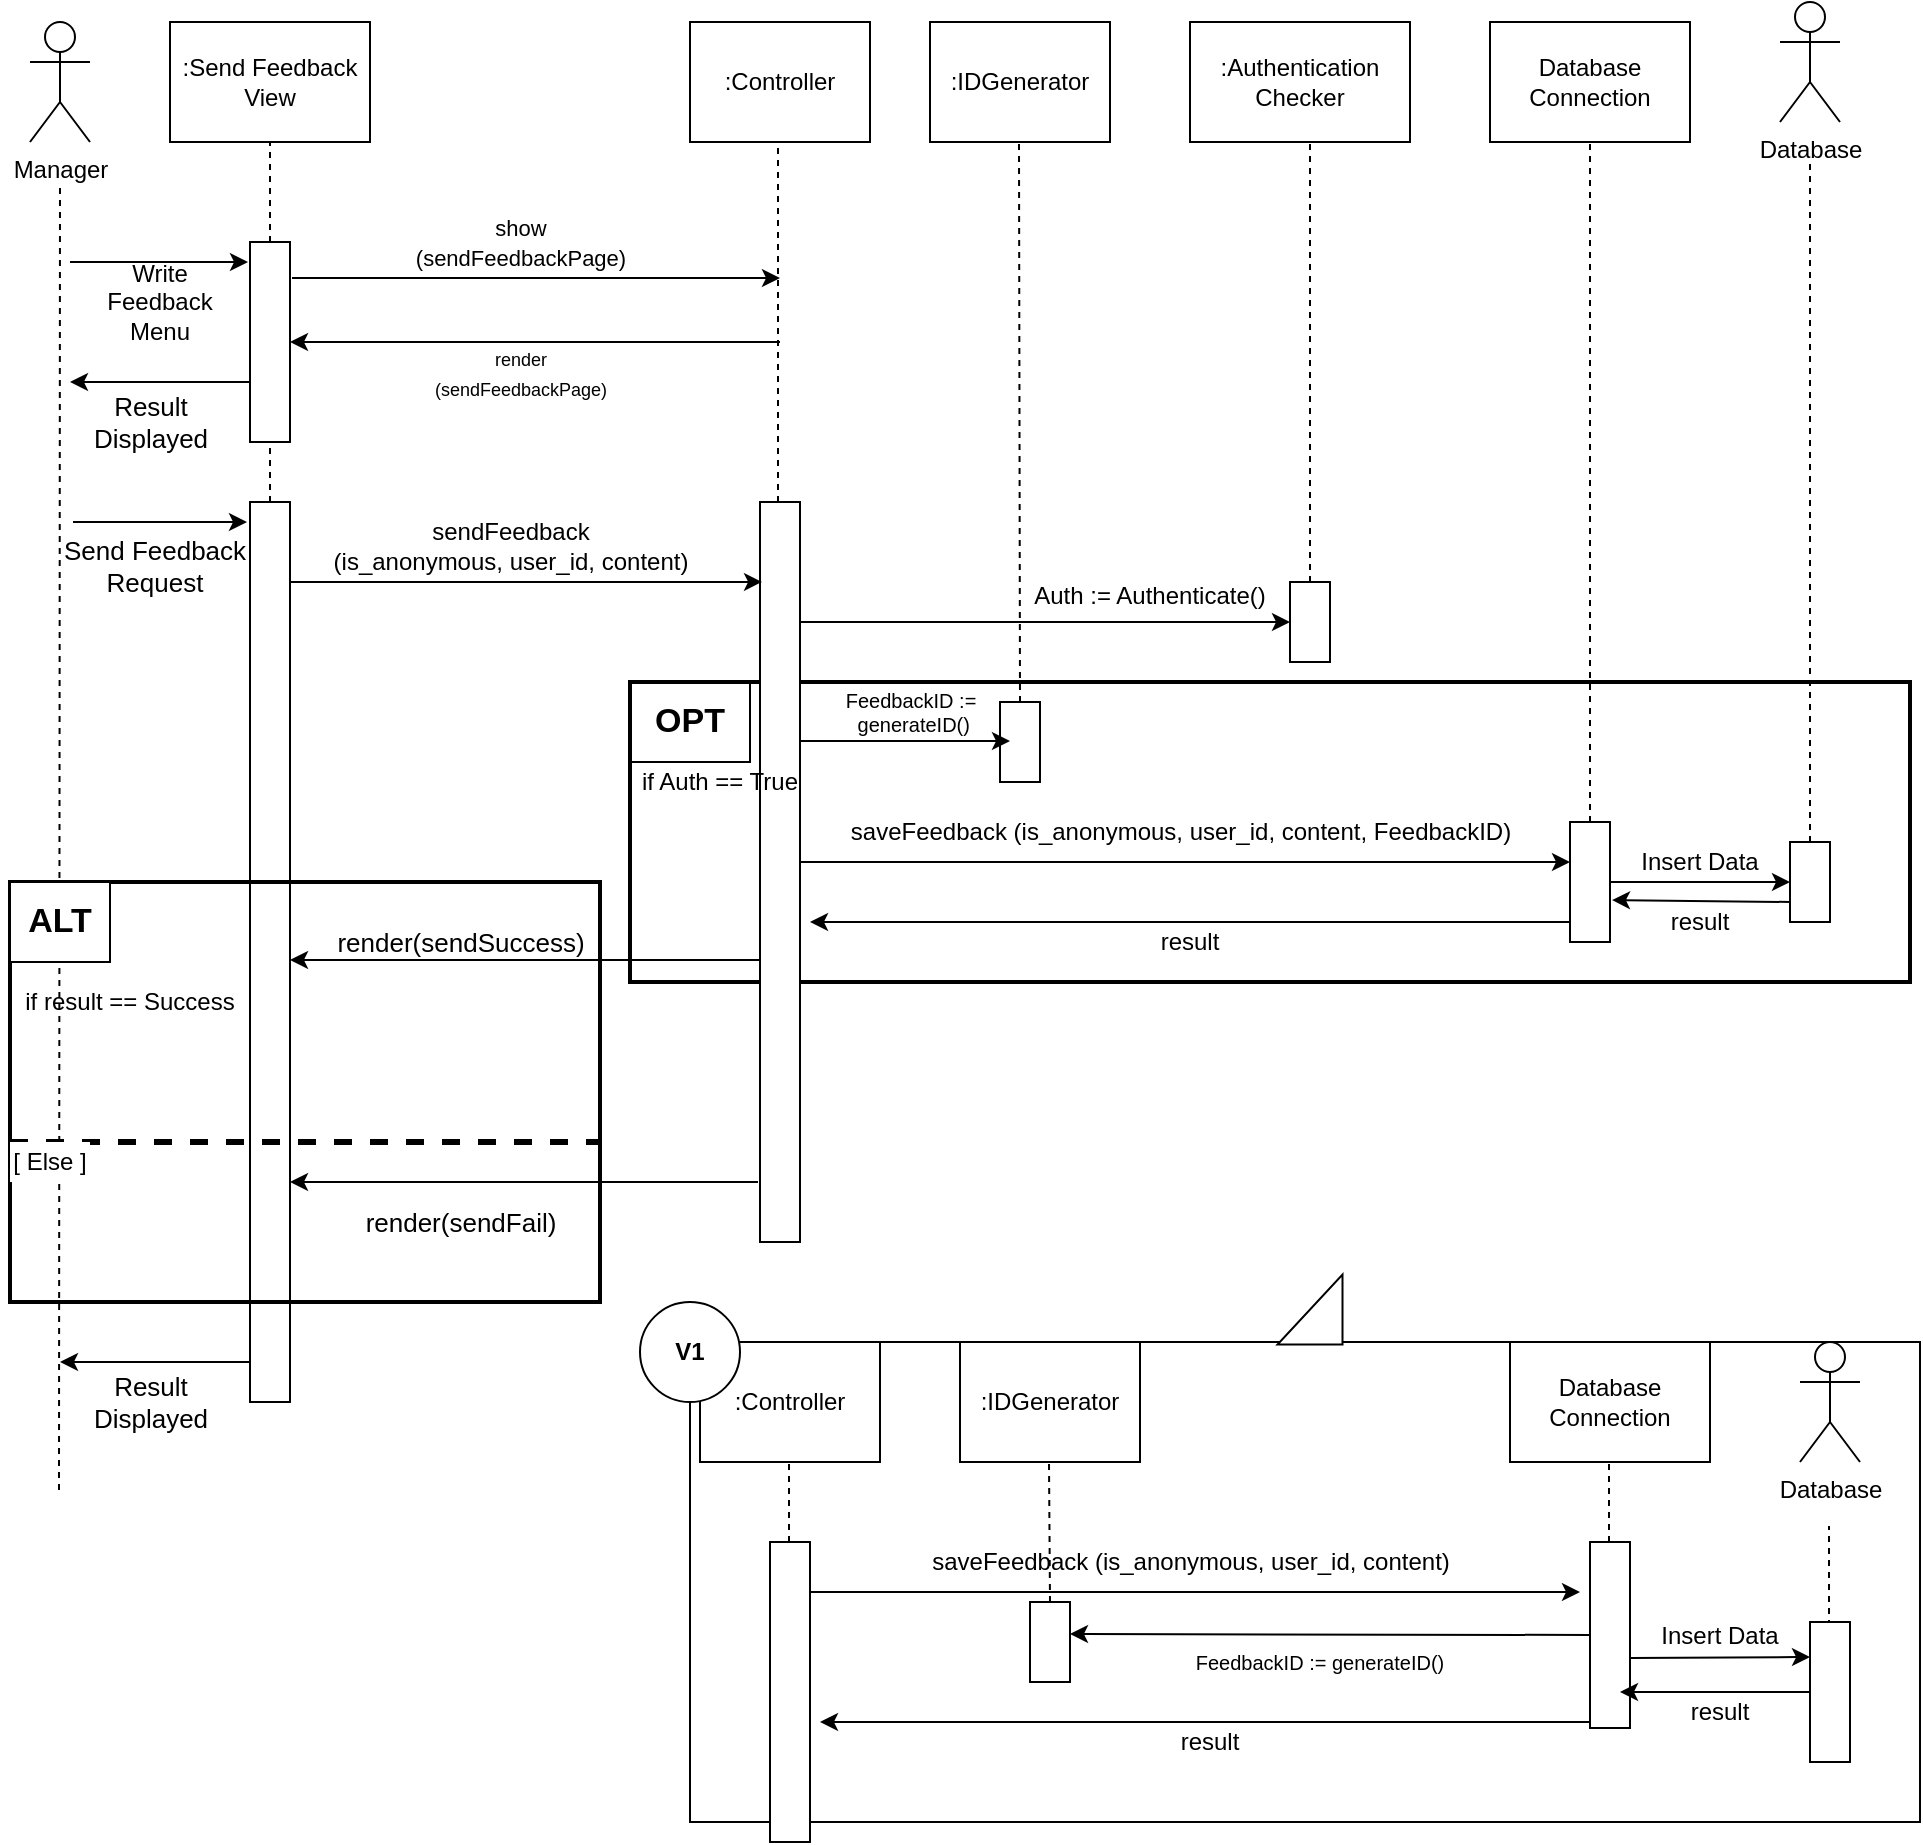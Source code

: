 <mxfile version="14.6.12" type="github">
  <diagram id="zxEk762uWx7oWHBzk6WQ" name="Page-1">
    <mxGraphModel dx="1426" dy="800" grid="1" gridSize="10" guides="1" tooltips="1" connect="1" arrows="1" fold="1" page="1" pageScale="1" pageWidth="1169" pageHeight="1654" math="0" shadow="0">
      <root>
        <mxCell id="0" />
        <mxCell id="1" parent="0" />
        <mxCell id="VmW0fn3-Mdyx6dZJiZs_-131" value="" style="rounded=0;whiteSpace=wrap;html=1;fillColor=none;" vertex="1" parent="1">
          <mxGeometry x="385" y="710" width="615" height="240" as="geometry" />
        </mxCell>
        <mxCell id="VmW0fn3-Mdyx6dZJiZs_-134" value=":Controller" style="rounded=0;whiteSpace=wrap;html=1;" vertex="1" parent="1">
          <mxGeometry x="390" y="710" width="90" height="60" as="geometry" />
        </mxCell>
        <mxCell id="VmW0fn3-Mdyx6dZJiZs_-133" value="" style="verticalLabelPosition=bottom;verticalAlign=top;html=1;shape=mxgraph.basic.orthogonal_triangle;fillColor=#ffffff;rotation=-90;" vertex="1" parent="1">
          <mxGeometry x="677.5" y="677.5" width="35" height="32.5" as="geometry" />
        </mxCell>
        <mxCell id="VmW0fn3-Mdyx6dZJiZs_-69" value="" style="rounded=0;whiteSpace=wrap;html=1;fontSize=10;fillColor=none;strokeWidth=2;" vertex="1" parent="1">
          <mxGeometry x="355" y="380" width="640" height="150" as="geometry" />
        </mxCell>
        <mxCell id="VmW0fn3-Mdyx6dZJiZs_-70" value="Manager" style="shape=umlActor;verticalLabelPosition=bottom;verticalAlign=top;html=1;outlineConnect=0;" vertex="1" parent="1">
          <mxGeometry x="55" y="50" width="30" height="60" as="geometry" />
        </mxCell>
        <mxCell id="VmW0fn3-Mdyx6dZJiZs_-71" value="" style="endArrow=none;dashed=1;html=1;" edge="1" parent="1">
          <mxGeometry width="50" height="50" relative="1" as="geometry">
            <mxPoint x="69.5" y="784" as="sourcePoint" />
            <mxPoint x="70" y="130" as="targetPoint" />
          </mxGeometry>
        </mxCell>
        <mxCell id="VmW0fn3-Mdyx6dZJiZs_-72" value=":Send Feedback&lt;br&gt;View" style="rounded=0;whiteSpace=wrap;html=1;" vertex="1" parent="1">
          <mxGeometry x="125" y="50" width="100" height="60" as="geometry" />
        </mxCell>
        <mxCell id="VmW0fn3-Mdyx6dZJiZs_-73" value="" style="rounded=0;whiteSpace=wrap;html=1;" vertex="1" parent="1">
          <mxGeometry x="165" y="160" width="20" height="100" as="geometry" />
        </mxCell>
        <mxCell id="VmW0fn3-Mdyx6dZJiZs_-74" value="" style="endArrow=classic;html=1;" edge="1" parent="1">
          <mxGeometry width="50" height="50" relative="1" as="geometry">
            <mxPoint x="186" y="178" as="sourcePoint" />
            <mxPoint x="430" y="178" as="targetPoint" />
          </mxGeometry>
        </mxCell>
        <mxCell id="VmW0fn3-Mdyx6dZJiZs_-75" value="&lt;font style=&quot;font-size: 11px&quot;&gt;show&lt;br&gt;(sendFeedbackPage)&lt;/font&gt;" style="text;html=1;align=center;verticalAlign=middle;resizable=0;points=[];autosize=1;strokeColor=none;" vertex="1" parent="1">
          <mxGeometry x="240" y="140" width="120" height="40" as="geometry" />
        </mxCell>
        <mxCell id="VmW0fn3-Mdyx6dZJiZs_-76" value="" style="endArrow=classic;html=1;" edge="1" parent="1">
          <mxGeometry width="50" height="50" relative="1" as="geometry">
            <mxPoint x="430" y="210" as="sourcePoint" />
            <mxPoint x="185" y="210" as="targetPoint" />
          </mxGeometry>
        </mxCell>
        <mxCell id="VmW0fn3-Mdyx6dZJiZs_-77" value="&lt;font style=&quot;font-size: 9px&quot;&gt;render&lt;br&gt;(sendFeedbackPage)&lt;/font&gt;" style="text;html=1;align=center;verticalAlign=middle;resizable=0;points=[];autosize=1;strokeColor=none;" vertex="1" parent="1">
          <mxGeometry x="245" y="210" width="110" height="30" as="geometry" />
        </mxCell>
        <mxCell id="VmW0fn3-Mdyx6dZJiZs_-78" value="" style="endArrow=none;dashed=1;html=1;exitX=0.5;exitY=0;exitDx=0;exitDy=0;" edge="1" parent="1" source="VmW0fn3-Mdyx6dZJiZs_-73">
          <mxGeometry width="50" height="50" relative="1" as="geometry">
            <mxPoint x="125" y="160" as="sourcePoint" />
            <mxPoint x="175" y="110" as="targetPoint" />
          </mxGeometry>
        </mxCell>
        <mxCell id="VmW0fn3-Mdyx6dZJiZs_-79" value="" style="endArrow=classic;html=1;" edge="1" parent="1">
          <mxGeometry width="50" height="50" relative="1" as="geometry">
            <mxPoint x="165" y="230" as="sourcePoint" />
            <mxPoint x="75" y="230" as="targetPoint" />
          </mxGeometry>
        </mxCell>
        <mxCell id="VmW0fn3-Mdyx6dZJiZs_-80" value="&lt;font style=&quot;font-size: 13px;&quot;&gt;Result&lt;br style=&quot;font-size: 13px;&quot;&gt;Displayed&lt;br style=&quot;font-size: 13px;&quot;&gt;&lt;/font&gt;" style="text;html=1;align=center;verticalAlign=middle;resizable=0;points=[];autosize=1;strokeColor=none;fontSize=13;" vertex="1" parent="1">
          <mxGeometry x="80" y="230" width="70" height="40" as="geometry" />
        </mxCell>
        <mxCell id="VmW0fn3-Mdyx6dZJiZs_-81" value="" style="rounded=0;whiteSpace=wrap;html=1;" vertex="1" parent="1">
          <mxGeometry x="165" y="290" width="20" height="450" as="geometry" />
        </mxCell>
        <mxCell id="VmW0fn3-Mdyx6dZJiZs_-82" value="" style="endArrow=none;dashed=1;html=1;exitX=0.5;exitY=0;exitDx=0;exitDy=0;" edge="1" parent="1" source="VmW0fn3-Mdyx6dZJiZs_-81">
          <mxGeometry width="50" height="50" relative="1" as="geometry">
            <mxPoint x="125" y="310" as="sourcePoint" />
            <mxPoint x="175" y="260" as="targetPoint" />
          </mxGeometry>
        </mxCell>
        <mxCell id="VmW0fn3-Mdyx6dZJiZs_-83" value="Write Feedback Menu" style="text;html=1;strokeColor=none;fillColor=none;align=center;verticalAlign=middle;whiteSpace=wrap;rounded=0;" vertex="1" parent="1">
          <mxGeometry x="85" y="180" width="70" height="20" as="geometry" />
        </mxCell>
        <mxCell id="VmW0fn3-Mdyx6dZJiZs_-84" value="" style="endArrow=classic;html=1;entryX=-0.05;entryY=0.1;entryDx=0;entryDy=0;entryPerimeter=0;" edge="1" parent="1" target="VmW0fn3-Mdyx6dZJiZs_-73">
          <mxGeometry width="50" height="50" relative="1" as="geometry">
            <mxPoint x="75" y="170" as="sourcePoint" />
            <mxPoint x="125" y="120" as="targetPoint" />
          </mxGeometry>
        </mxCell>
        <mxCell id="VmW0fn3-Mdyx6dZJiZs_-85" value="" style="endArrow=classic;html=1;" edge="1" parent="1">
          <mxGeometry width="50" height="50" relative="1" as="geometry">
            <mxPoint x="76.5" y="300" as="sourcePoint" />
            <mxPoint x="163.5" y="300" as="targetPoint" />
          </mxGeometry>
        </mxCell>
        <mxCell id="VmW0fn3-Mdyx6dZJiZs_-86" value="&lt;font style=&quot;font-size: 13px&quot;&gt;Send Feedback&lt;br&gt;Request&lt;br style=&quot;font-size: 13px&quot;&gt;&lt;/font&gt;" style="text;html=1;align=center;verticalAlign=middle;resizable=0;points=[];autosize=1;strokeColor=none;fontSize=13;" vertex="1" parent="1">
          <mxGeometry x="61.5" y="302" width="110" height="40" as="geometry" />
        </mxCell>
        <mxCell id="VmW0fn3-Mdyx6dZJiZs_-87" value=":Controller" style="rounded=0;whiteSpace=wrap;html=1;" vertex="1" parent="1">
          <mxGeometry x="385" y="50" width="90" height="60" as="geometry" />
        </mxCell>
        <mxCell id="VmW0fn3-Mdyx6dZJiZs_-88" value="" style="endArrow=none;dashed=1;html=1;" edge="1" parent="1">
          <mxGeometry width="50" height="50" relative="1" as="geometry">
            <mxPoint x="429" y="290" as="sourcePoint" />
            <mxPoint x="429" y="110" as="targetPoint" />
          </mxGeometry>
        </mxCell>
        <mxCell id="VmW0fn3-Mdyx6dZJiZs_-89" value="" style="rounded=0;whiteSpace=wrap;html=1;" vertex="1" parent="1">
          <mxGeometry x="420" y="290" width="20" height="370" as="geometry" />
        </mxCell>
        <mxCell id="VmW0fn3-Mdyx6dZJiZs_-90" value="" style="endArrow=classic;html=1;entryX=0.05;entryY=0.108;entryDx=0;entryDy=0;entryPerimeter=0;" edge="1" parent="1" target="VmW0fn3-Mdyx6dZJiZs_-89">
          <mxGeometry width="50" height="50" relative="1" as="geometry">
            <mxPoint x="185" y="330" as="sourcePoint" />
            <mxPoint x="235" y="280" as="targetPoint" />
          </mxGeometry>
        </mxCell>
        <mxCell id="VmW0fn3-Mdyx6dZJiZs_-91" value="sendFeedback&lt;br&gt;(is_anonymous, user_id, content)" style="text;html=1;align=center;verticalAlign=middle;resizable=0;points=[];autosize=1;strokeColor=none;fillColor=#FFFFFF;" vertex="1" parent="1">
          <mxGeometry x="200" y="297" width="190" height="30" as="geometry" />
        </mxCell>
        <mxCell id="VmW0fn3-Mdyx6dZJiZs_-92" value=":IDGenerator" style="rounded=0;whiteSpace=wrap;html=1;" vertex="1" parent="1">
          <mxGeometry x="505" y="50" width="90" height="60" as="geometry" />
        </mxCell>
        <mxCell id="VmW0fn3-Mdyx6dZJiZs_-93" value="" style="rounded=0;whiteSpace=wrap;html=1;" vertex="1" parent="1">
          <mxGeometry x="540" y="390" width="20" height="40" as="geometry" />
        </mxCell>
        <mxCell id="VmW0fn3-Mdyx6dZJiZs_-94" value="" style="endArrow=none;dashed=1;html=1;exitX=0.5;exitY=0;exitDx=0;exitDy=0;" edge="1" parent="1" source="VmW0fn3-Mdyx6dZJiZs_-93">
          <mxGeometry width="50" height="50" relative="1" as="geometry">
            <mxPoint x="549.5" y="290" as="sourcePoint" />
            <mxPoint x="549.5" y="110" as="targetPoint" />
          </mxGeometry>
        </mxCell>
        <mxCell id="VmW0fn3-Mdyx6dZJiZs_-95" value="" style="endArrow=classic;html=1;" edge="1" parent="1">
          <mxGeometry width="50" height="50" relative="1" as="geometry">
            <mxPoint x="440" y="409.5" as="sourcePoint" />
            <mxPoint x="545" y="409.5" as="targetPoint" />
          </mxGeometry>
        </mxCell>
        <mxCell id="VmW0fn3-Mdyx6dZJiZs_-96" value="FeedbackID :=&lt;br&gt;&amp;nbsp;generateID()" style="text;html=1;align=center;verticalAlign=middle;resizable=0;points=[];autosize=1;strokeColor=none;fontSize=10;" vertex="1" parent="1">
          <mxGeometry x="455" y="380" width="80" height="30" as="geometry" />
        </mxCell>
        <mxCell id="VmW0fn3-Mdyx6dZJiZs_-97" value=":Authentication&lt;br&gt;Checker" style="rounded=0;whiteSpace=wrap;html=1;" vertex="1" parent="1">
          <mxGeometry x="635" y="50" width="110" height="60" as="geometry" />
        </mxCell>
        <mxCell id="VmW0fn3-Mdyx6dZJiZs_-98" value="" style="endArrow=none;dashed=1;html=1;exitX=0.5;exitY=0;exitDx=0;exitDy=0;" edge="1" parent="1" source="VmW0fn3-Mdyx6dZJiZs_-99">
          <mxGeometry width="50" height="50" relative="1" as="geometry">
            <mxPoint x="695.5" y="310" as="sourcePoint" />
            <mxPoint x="695" y="110" as="targetPoint" />
          </mxGeometry>
        </mxCell>
        <mxCell id="VmW0fn3-Mdyx6dZJiZs_-99" value="" style="rounded=0;whiteSpace=wrap;html=1;" vertex="1" parent="1">
          <mxGeometry x="685" y="330" width="20" height="40" as="geometry" />
        </mxCell>
        <mxCell id="VmW0fn3-Mdyx6dZJiZs_-100" value="" style="endArrow=classic;html=1;" edge="1" parent="1">
          <mxGeometry width="50" height="50" relative="1" as="geometry">
            <mxPoint x="440" y="350" as="sourcePoint" />
            <mxPoint x="685" y="350" as="targetPoint" />
          </mxGeometry>
        </mxCell>
        <mxCell id="VmW0fn3-Mdyx6dZJiZs_-101" value="Auth := Authenticate()" style="text;html=1;strokeColor=none;fillColor=none;align=center;verticalAlign=middle;whiteSpace=wrap;rounded=0;" vertex="1" parent="1">
          <mxGeometry x="535" y="327" width="160" height="20" as="geometry" />
        </mxCell>
        <mxCell id="VmW0fn3-Mdyx6dZJiZs_-102" value="&lt;b style=&quot;font-size: 12px&quot;&gt;&lt;font style=&quot;font-size: 17px&quot;&gt;OPT&lt;/font&gt;&lt;/b&gt;" style="rounded=0;whiteSpace=wrap;html=1;fontSize=10;fillColor=none;" vertex="1" parent="1">
          <mxGeometry x="355" y="380" width="60" height="40" as="geometry" />
        </mxCell>
        <mxCell id="VmW0fn3-Mdyx6dZJiZs_-103" value="if Auth == True" style="text;html=1;strokeColor=none;align=center;verticalAlign=middle;whiteSpace=wrap;rounded=0;" vertex="1" parent="1">
          <mxGeometry x="335" y="420" width="130" height="20" as="geometry" />
        </mxCell>
        <mxCell id="VmW0fn3-Mdyx6dZJiZs_-104" value="Database" style="shape=umlActor;verticalLabelPosition=bottom;verticalAlign=top;html=1;outlineConnect=0;" vertex="1" parent="1">
          <mxGeometry x="930" y="40" width="30" height="60" as="geometry" />
        </mxCell>
        <mxCell id="VmW0fn3-Mdyx6dZJiZs_-105" value="Database&lt;br&gt;Connection" style="rounded=0;whiteSpace=wrap;html=1;" vertex="1" parent="1">
          <mxGeometry x="785" y="50" width="100" height="60" as="geometry" />
        </mxCell>
        <mxCell id="VmW0fn3-Mdyx6dZJiZs_-106" value="" style="endArrow=none;dashed=1;html=1;fontSize=10;exitX=0.5;exitY=0;exitDx=0;exitDy=0;" edge="1" parent="1" source="VmW0fn3-Mdyx6dZJiZs_-107">
          <mxGeometry width="50" height="50" relative="1" as="geometry">
            <mxPoint x="835" y="460" as="sourcePoint" />
            <mxPoint x="835" y="110" as="targetPoint" />
          </mxGeometry>
        </mxCell>
        <mxCell id="VmW0fn3-Mdyx6dZJiZs_-107" value="" style="rounded=0;whiteSpace=wrap;html=1;fontSize=10;fillColor=none;" vertex="1" parent="1">
          <mxGeometry x="825" y="450" width="20" height="60" as="geometry" />
        </mxCell>
        <mxCell id="VmW0fn3-Mdyx6dZJiZs_-108" value="" style="endArrow=classic;html=1;fontSize=10;" edge="1" parent="1">
          <mxGeometry width="50" height="50" relative="1" as="geometry">
            <mxPoint x="440" y="470" as="sourcePoint" />
            <mxPoint x="825" y="470" as="targetPoint" />
          </mxGeometry>
        </mxCell>
        <mxCell id="VmW0fn3-Mdyx6dZJiZs_-109" value="saveFeedback (is_anonymous, user_id, content, FeedbackID)" style="text;html=1;align=center;verticalAlign=middle;resizable=0;points=[];autosize=1;strokeColor=none;" vertex="1" parent="1">
          <mxGeometry x="455" y="445" width="350" height="20" as="geometry" />
        </mxCell>
        <mxCell id="VmW0fn3-Mdyx6dZJiZs_-110" value="" style="rounded=0;whiteSpace=wrap;html=1;" vertex="1" parent="1">
          <mxGeometry x="935" y="460" width="20" height="40" as="geometry" />
        </mxCell>
        <mxCell id="VmW0fn3-Mdyx6dZJiZs_-111" value="" style="endArrow=classic;html=1;strokeWidth=1;entryX=0;entryY=0.5;entryDx=0;entryDy=0;exitX=1;exitY=0.5;exitDx=0;exitDy=0;" edge="1" parent="1" source="VmW0fn3-Mdyx6dZJiZs_-107" target="VmW0fn3-Mdyx6dZJiZs_-110">
          <mxGeometry width="50" height="50" relative="1" as="geometry">
            <mxPoint x="845" y="474.5" as="sourcePoint" />
            <mxPoint x="925" y="474.5" as="targetPoint" />
          </mxGeometry>
        </mxCell>
        <mxCell id="VmW0fn3-Mdyx6dZJiZs_-112" value="Insert Data" style="text;html=1;strokeColor=none;fillColor=none;align=center;verticalAlign=middle;whiteSpace=wrap;rounded=0;" vertex="1" parent="1">
          <mxGeometry x="850" y="460" width="80" height="20" as="geometry" />
        </mxCell>
        <mxCell id="VmW0fn3-Mdyx6dZJiZs_-113" value="" style="endArrow=classic;html=1;strokeWidth=1;exitX=0;exitY=0.75;exitDx=0;exitDy=0;entryX=1.05;entryY=0.65;entryDx=0;entryDy=0;entryPerimeter=0;" edge="1" parent="1" source="VmW0fn3-Mdyx6dZJiZs_-110" target="VmW0fn3-Mdyx6dZJiZs_-107">
          <mxGeometry width="50" height="50" relative="1" as="geometry">
            <mxPoint x="930" y="490" as="sourcePoint" />
            <mxPoint x="850" y="490" as="targetPoint" />
          </mxGeometry>
        </mxCell>
        <mxCell id="VmW0fn3-Mdyx6dZJiZs_-114" value="result" style="text;html=1;strokeColor=none;fillColor=none;align=center;verticalAlign=middle;whiteSpace=wrap;rounded=0;" vertex="1" parent="1">
          <mxGeometry x="850" y="490" width="80" height="20" as="geometry" />
        </mxCell>
        <mxCell id="VmW0fn3-Mdyx6dZJiZs_-115" value="" style="endArrow=none;dashed=1;html=1;fontSize=10;exitX=0.5;exitY=0;exitDx=0;exitDy=0;" edge="1" parent="1" source="VmW0fn3-Mdyx6dZJiZs_-110">
          <mxGeometry width="50" height="50" relative="1" as="geometry">
            <mxPoint x="895" y="340" as="sourcePoint" />
            <mxPoint x="945" y="120" as="targetPoint" />
          </mxGeometry>
        </mxCell>
        <mxCell id="VmW0fn3-Mdyx6dZJiZs_-116" style="edgeStyle=orthogonalEdgeStyle;rounded=0;orthogonalLoop=1;jettySize=auto;html=1;exitX=0.5;exitY=1;exitDx=0;exitDy=0;fontSize=10;" edge="1" parent="1" source="VmW0fn3-Mdyx6dZJiZs_-69" target="VmW0fn3-Mdyx6dZJiZs_-69">
          <mxGeometry relative="1" as="geometry" />
        </mxCell>
        <mxCell id="VmW0fn3-Mdyx6dZJiZs_-117" value="" style="endArrow=classic;html=1;fontSize=10;" edge="1" parent="1">
          <mxGeometry width="50" height="50" relative="1" as="geometry">
            <mxPoint x="825" y="500" as="sourcePoint" />
            <mxPoint x="445" y="500" as="targetPoint" />
          </mxGeometry>
        </mxCell>
        <mxCell id="VmW0fn3-Mdyx6dZJiZs_-118" value="result" style="text;html=1;strokeColor=none;fillColor=none;align=center;verticalAlign=middle;whiteSpace=wrap;rounded=0;" vertex="1" parent="1">
          <mxGeometry x="595" y="500" width="80" height="20" as="geometry" />
        </mxCell>
        <mxCell id="VmW0fn3-Mdyx6dZJiZs_-119" value="" style="rounded=0;whiteSpace=wrap;html=1;strokeWidth=2;gradientColor=none;fillColor=none;" vertex="1" parent="1">
          <mxGeometry x="45" y="480" width="295" height="210" as="geometry" />
        </mxCell>
        <mxCell id="VmW0fn3-Mdyx6dZJiZs_-120" value="" style="endArrow=none;dashed=1;html=1;strokeWidth=3;" edge="1" parent="1">
          <mxGeometry width="50" height="50" relative="1" as="geometry">
            <mxPoint x="45" y="610" as="sourcePoint" />
            <mxPoint x="340" y="610" as="targetPoint" />
          </mxGeometry>
        </mxCell>
        <mxCell id="VmW0fn3-Mdyx6dZJiZs_-121" value="&lt;font style=&quot;font-size: 13px&quot;&gt;render(sendSuccess)&lt;/font&gt;" style="text;html=1;align=center;verticalAlign=middle;resizable=0;points=[];autosize=1;strokeColor=none;fontSize=13;" vertex="1" parent="1">
          <mxGeometry x="200" y="500" width="140" height="20" as="geometry" />
        </mxCell>
        <mxCell id="VmW0fn3-Mdyx6dZJiZs_-122" value="" style="endArrow=classic;html=1;exitX=0;exitY=0.619;exitDx=0;exitDy=0;exitPerimeter=0;" edge="1" parent="1" source="VmW0fn3-Mdyx6dZJiZs_-89">
          <mxGeometry width="50" height="50" relative="1" as="geometry">
            <mxPoint x="295" y="519" as="sourcePoint" />
            <mxPoint x="185" y="519" as="targetPoint" />
          </mxGeometry>
        </mxCell>
        <mxCell id="VmW0fn3-Mdyx6dZJiZs_-123" value="" style="endArrow=classic;html=1;exitX=-0.05;exitY=0.919;exitDx=0;exitDy=0;exitPerimeter=0;" edge="1" parent="1" source="VmW0fn3-Mdyx6dZJiZs_-89">
          <mxGeometry width="50" height="50" relative="1" as="geometry">
            <mxPoint x="410" y="630" as="sourcePoint" />
            <mxPoint x="185" y="630" as="targetPoint" />
          </mxGeometry>
        </mxCell>
        <mxCell id="VmW0fn3-Mdyx6dZJiZs_-124" value="&lt;font style=&quot;font-size: 13px&quot;&gt;render(sendFail)&lt;/font&gt;" style="text;html=1;align=center;verticalAlign=middle;resizable=0;points=[];autosize=1;strokeColor=none;fontSize=13;" vertex="1" parent="1">
          <mxGeometry x="215" y="640" width="110" height="20" as="geometry" />
        </mxCell>
        <mxCell id="VmW0fn3-Mdyx6dZJiZs_-125" value="&lt;span style=&quot;font-size: 17px&quot;&gt;&lt;b&gt;ALT&lt;/b&gt;&lt;/span&gt;" style="rounded=0;whiteSpace=wrap;html=1;" vertex="1" parent="1">
          <mxGeometry x="45" y="480" width="50" height="40" as="geometry" />
        </mxCell>
        <mxCell id="VmW0fn3-Mdyx6dZJiZs_-126" value="&lt;font style=&quot;font-size: 13px;&quot;&gt;Result&lt;br style=&quot;font-size: 13px;&quot;&gt;Displayed&lt;br style=&quot;font-size: 13px;&quot;&gt;&lt;/font&gt;" style="text;html=1;align=center;verticalAlign=middle;resizable=0;points=[];autosize=1;strokeColor=none;fontSize=13;" vertex="1" parent="1">
          <mxGeometry x="80" y="720" width="70" height="40" as="geometry" />
        </mxCell>
        <mxCell id="VmW0fn3-Mdyx6dZJiZs_-127" value="" style="endArrow=classic;html=1;" edge="1" parent="1">
          <mxGeometry width="50" height="50" relative="1" as="geometry">
            <mxPoint x="165" y="720" as="sourcePoint" />
            <mxPoint x="70" y="720" as="targetPoint" />
          </mxGeometry>
        </mxCell>
        <mxCell id="VmW0fn3-Mdyx6dZJiZs_-128" value="[ Else ]" style="text;html=1;strokeColor=none;align=center;verticalAlign=middle;whiteSpace=wrap;rounded=0;fillColor=#ffffff;" vertex="1" parent="1">
          <mxGeometry x="45" y="610" width="40" height="20" as="geometry" />
        </mxCell>
        <mxCell id="VmW0fn3-Mdyx6dZJiZs_-129" value="if result == Success" style="text;html=1;strokeColor=none;align=center;verticalAlign=middle;whiteSpace=wrap;rounded=0;" vertex="1" parent="1">
          <mxGeometry x="40" y="530" width="130" height="20" as="geometry" />
        </mxCell>
        <mxCell id="VmW0fn3-Mdyx6dZJiZs_-132" value="&lt;b&gt;V1&lt;/b&gt;" style="ellipse;whiteSpace=wrap;html=1;" vertex="1" parent="1">
          <mxGeometry x="360" y="690" width="50" height="50" as="geometry" />
        </mxCell>
        <mxCell id="VmW0fn3-Mdyx6dZJiZs_-135" value="" style="endArrow=none;dashed=1;html=1;" edge="1" parent="1">
          <mxGeometry width="50" height="50" relative="1" as="geometry">
            <mxPoint x="434.5" y="810" as="sourcePoint" />
            <mxPoint x="434.5" y="770" as="targetPoint" />
          </mxGeometry>
        </mxCell>
        <mxCell id="VmW0fn3-Mdyx6dZJiZs_-136" value="Database" style="shape=umlActor;verticalLabelPosition=bottom;verticalAlign=top;html=1;outlineConnect=0;" vertex="1" parent="1">
          <mxGeometry x="940" y="710" width="30" height="60" as="geometry" />
        </mxCell>
        <mxCell id="VmW0fn3-Mdyx6dZJiZs_-137" value="Database&lt;br&gt;Connection" style="rounded=0;whiteSpace=wrap;html=1;" vertex="1" parent="1">
          <mxGeometry x="795" y="710" width="100" height="60" as="geometry" />
        </mxCell>
        <mxCell id="VmW0fn3-Mdyx6dZJiZs_-140" value="" style="endArrow=none;dashed=1;html=1;" edge="1" parent="1">
          <mxGeometry width="50" height="50" relative="1" as="geometry">
            <mxPoint x="844.5" y="810" as="sourcePoint" />
            <mxPoint x="844.5" y="770" as="targetPoint" />
          </mxGeometry>
        </mxCell>
        <mxCell id="VmW0fn3-Mdyx6dZJiZs_-141" value="" style="rounded=0;whiteSpace=wrap;html=1;fillColor=#ffffff;" vertex="1" parent="1">
          <mxGeometry x="425" y="810" width="20" height="150" as="geometry" />
        </mxCell>
        <mxCell id="VmW0fn3-Mdyx6dZJiZs_-142" value="" style="rounded=0;whiteSpace=wrap;html=1;fillColor=#ffffff;" vertex="1" parent="1">
          <mxGeometry x="835" y="810" width="20" height="93" as="geometry" />
        </mxCell>
        <mxCell id="VmW0fn3-Mdyx6dZJiZs_-143" value="" style="endArrow=classic;html=1;fontSize=10;" edge="1" parent="1">
          <mxGeometry width="50" height="50" relative="1" as="geometry">
            <mxPoint x="445" y="835" as="sourcePoint" />
            <mxPoint x="830" y="835" as="targetPoint" />
          </mxGeometry>
        </mxCell>
        <mxCell id="VmW0fn3-Mdyx6dZJiZs_-144" value="saveFeedback (is_anonymous, user_id, content)" style="text;html=1;align=center;verticalAlign=middle;resizable=0;points=[];autosize=1;strokeColor=none;" vertex="1" parent="1">
          <mxGeometry x="500" y="810" width="270" height="20" as="geometry" />
        </mxCell>
        <mxCell id="VmW0fn3-Mdyx6dZJiZs_-145" value=":IDGenerator" style="rounded=0;whiteSpace=wrap;html=1;" vertex="1" parent="1">
          <mxGeometry x="520" y="710" width="90" height="60" as="geometry" />
        </mxCell>
        <mxCell id="VmW0fn3-Mdyx6dZJiZs_-147" value="" style="endArrow=none;dashed=1;html=1;exitX=0.5;exitY=0;exitDx=0;exitDy=0;" edge="1" parent="1" source="VmW0fn3-Mdyx6dZJiZs_-148">
          <mxGeometry width="50" height="50" relative="1" as="geometry">
            <mxPoint x="564.5" y="820" as="sourcePoint" />
            <mxPoint x="564.5" y="770" as="targetPoint" />
          </mxGeometry>
        </mxCell>
        <mxCell id="VmW0fn3-Mdyx6dZJiZs_-148" value="" style="rounded=0;whiteSpace=wrap;html=1;fillColor=#ffffff;" vertex="1" parent="1">
          <mxGeometry x="555" y="840" width="20" height="40" as="geometry" />
        </mxCell>
        <mxCell id="VmW0fn3-Mdyx6dZJiZs_-149" value="" style="endArrow=classic;html=1;exitX=0;exitY=0.5;exitDx=0;exitDy=0;" edge="1" parent="1" source="VmW0fn3-Mdyx6dZJiZs_-142">
          <mxGeometry width="50" height="50" relative="1" as="geometry">
            <mxPoint x="830" y="856" as="sourcePoint" />
            <mxPoint x="575" y="856" as="targetPoint" />
          </mxGeometry>
        </mxCell>
        <mxCell id="VmW0fn3-Mdyx6dZJiZs_-152" value="&lt;span style=&quot;font-size: 10px&quot;&gt;FeedbackID :=&lt;/span&gt;&lt;span style=&quot;font-size: 10px&quot;&gt;&amp;nbsp;generateID()&lt;/span&gt;" style="text;html=1;strokeColor=none;fillColor=none;align=center;verticalAlign=middle;whiteSpace=wrap;rounded=0;" vertex="1" parent="1">
          <mxGeometry x="620" y="860" width="160" height="20" as="geometry" />
        </mxCell>
        <mxCell id="VmW0fn3-Mdyx6dZJiZs_-153" value="" style="endArrow=none;dashed=1;html=1;" edge="1" parent="1">
          <mxGeometry width="50" height="50" relative="1" as="geometry">
            <mxPoint x="954.5" y="852" as="sourcePoint" />
            <mxPoint x="954.5" y="802" as="targetPoint" />
          </mxGeometry>
        </mxCell>
        <mxCell id="VmW0fn3-Mdyx6dZJiZs_-155" value="" style="rounded=0;whiteSpace=wrap;html=1;fillColor=#ffffff;" vertex="1" parent="1">
          <mxGeometry x="945" y="850" width="20" height="70" as="geometry" />
        </mxCell>
        <mxCell id="VmW0fn3-Mdyx6dZJiZs_-156" value="" style="endArrow=classic;html=1;entryX=0;entryY=0.25;entryDx=0;entryDy=0;" edge="1" parent="1" target="VmW0fn3-Mdyx6dZJiZs_-155">
          <mxGeometry width="50" height="50" relative="1" as="geometry">
            <mxPoint x="855" y="868" as="sourcePoint" />
            <mxPoint x="935" y="869.5" as="targetPoint" />
          </mxGeometry>
        </mxCell>
        <mxCell id="VmW0fn3-Mdyx6dZJiZs_-157" value="Insert Data" style="text;html=1;strokeColor=none;fillColor=none;align=center;verticalAlign=middle;whiteSpace=wrap;rounded=0;" vertex="1" parent="1">
          <mxGeometry x="860" y="846.5" width="80" height="20" as="geometry" />
        </mxCell>
        <mxCell id="VmW0fn3-Mdyx6dZJiZs_-158" value="" style="endArrow=classic;html=1;exitX=0;exitY=0.5;exitDx=0;exitDy=0;" edge="1" parent="1" source="VmW0fn3-Mdyx6dZJiZs_-155">
          <mxGeometry width="50" height="50" relative="1" as="geometry">
            <mxPoint x="935" y="880" as="sourcePoint" />
            <mxPoint x="850" y="885" as="targetPoint" />
          </mxGeometry>
        </mxCell>
        <mxCell id="VmW0fn3-Mdyx6dZJiZs_-160" value="result" style="text;html=1;strokeColor=none;fillColor=none;align=center;verticalAlign=middle;whiteSpace=wrap;rounded=0;" vertex="1" parent="1">
          <mxGeometry x="860" y="885" width="80" height="20" as="geometry" />
        </mxCell>
        <mxCell id="VmW0fn3-Mdyx6dZJiZs_-161" value="" style="endArrow=classic;html=1;fontSize=10;" edge="1" parent="1">
          <mxGeometry width="50" height="50" relative="1" as="geometry">
            <mxPoint x="835" y="900" as="sourcePoint" />
            <mxPoint x="450" y="900" as="targetPoint" />
          </mxGeometry>
        </mxCell>
        <mxCell id="VmW0fn3-Mdyx6dZJiZs_-162" value="result" style="text;html=1;strokeColor=none;fillColor=none;align=center;verticalAlign=middle;whiteSpace=wrap;rounded=0;" vertex="1" parent="1">
          <mxGeometry x="605" y="900" width="80" height="20" as="geometry" />
        </mxCell>
      </root>
    </mxGraphModel>
  </diagram>
</mxfile>
